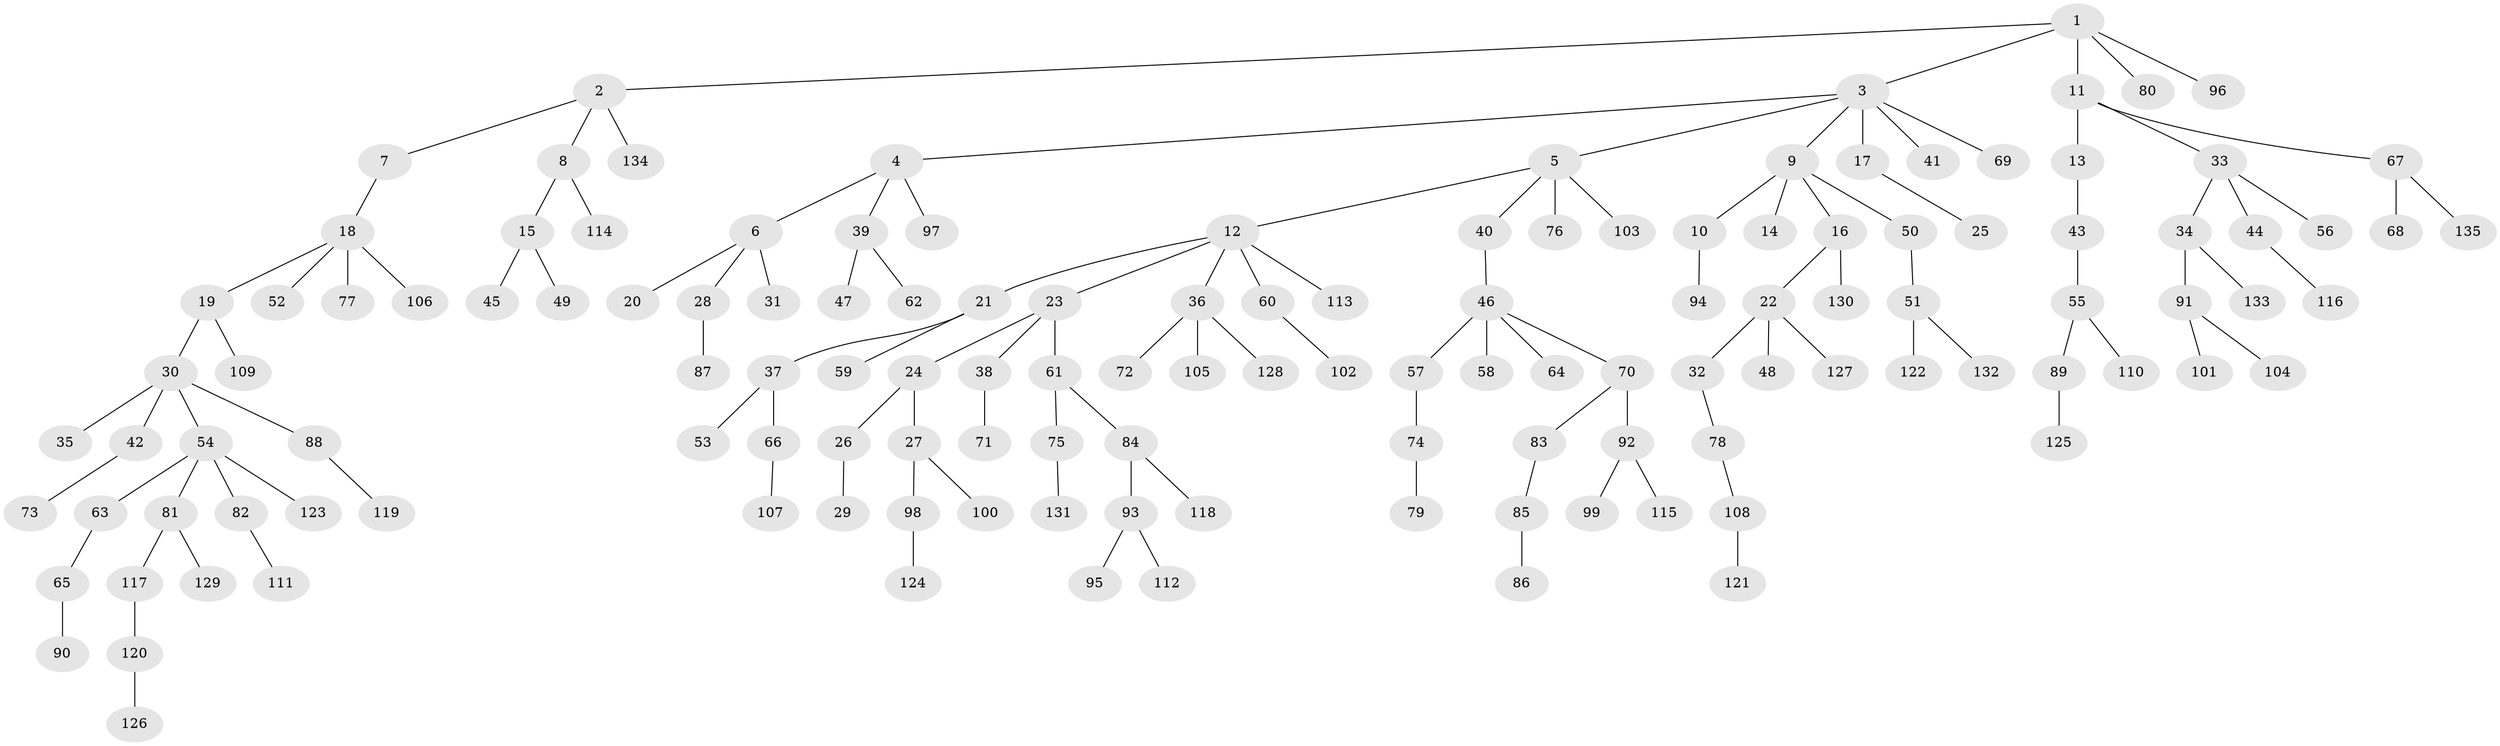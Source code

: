 // Generated by graph-tools (version 1.1) at 2025/50/03/09/25 03:50:26]
// undirected, 135 vertices, 134 edges
graph export_dot {
graph [start="1"]
  node [color=gray90,style=filled];
  1;
  2;
  3;
  4;
  5;
  6;
  7;
  8;
  9;
  10;
  11;
  12;
  13;
  14;
  15;
  16;
  17;
  18;
  19;
  20;
  21;
  22;
  23;
  24;
  25;
  26;
  27;
  28;
  29;
  30;
  31;
  32;
  33;
  34;
  35;
  36;
  37;
  38;
  39;
  40;
  41;
  42;
  43;
  44;
  45;
  46;
  47;
  48;
  49;
  50;
  51;
  52;
  53;
  54;
  55;
  56;
  57;
  58;
  59;
  60;
  61;
  62;
  63;
  64;
  65;
  66;
  67;
  68;
  69;
  70;
  71;
  72;
  73;
  74;
  75;
  76;
  77;
  78;
  79;
  80;
  81;
  82;
  83;
  84;
  85;
  86;
  87;
  88;
  89;
  90;
  91;
  92;
  93;
  94;
  95;
  96;
  97;
  98;
  99;
  100;
  101;
  102;
  103;
  104;
  105;
  106;
  107;
  108;
  109;
  110;
  111;
  112;
  113;
  114;
  115;
  116;
  117;
  118;
  119;
  120;
  121;
  122;
  123;
  124;
  125;
  126;
  127;
  128;
  129;
  130;
  131;
  132;
  133;
  134;
  135;
  1 -- 2;
  1 -- 3;
  1 -- 11;
  1 -- 80;
  1 -- 96;
  2 -- 7;
  2 -- 8;
  2 -- 134;
  3 -- 4;
  3 -- 5;
  3 -- 9;
  3 -- 17;
  3 -- 41;
  3 -- 69;
  4 -- 6;
  4 -- 39;
  4 -- 97;
  5 -- 12;
  5 -- 40;
  5 -- 76;
  5 -- 103;
  6 -- 20;
  6 -- 28;
  6 -- 31;
  7 -- 18;
  8 -- 15;
  8 -- 114;
  9 -- 10;
  9 -- 14;
  9 -- 16;
  9 -- 50;
  10 -- 94;
  11 -- 13;
  11 -- 33;
  11 -- 67;
  12 -- 21;
  12 -- 23;
  12 -- 36;
  12 -- 60;
  12 -- 113;
  13 -- 43;
  15 -- 45;
  15 -- 49;
  16 -- 22;
  16 -- 130;
  17 -- 25;
  18 -- 19;
  18 -- 52;
  18 -- 77;
  18 -- 106;
  19 -- 30;
  19 -- 109;
  21 -- 37;
  21 -- 59;
  22 -- 32;
  22 -- 48;
  22 -- 127;
  23 -- 24;
  23 -- 38;
  23 -- 61;
  24 -- 26;
  24 -- 27;
  26 -- 29;
  27 -- 98;
  27 -- 100;
  28 -- 87;
  30 -- 35;
  30 -- 42;
  30 -- 54;
  30 -- 88;
  32 -- 78;
  33 -- 34;
  33 -- 44;
  33 -- 56;
  34 -- 91;
  34 -- 133;
  36 -- 72;
  36 -- 105;
  36 -- 128;
  37 -- 53;
  37 -- 66;
  38 -- 71;
  39 -- 47;
  39 -- 62;
  40 -- 46;
  42 -- 73;
  43 -- 55;
  44 -- 116;
  46 -- 57;
  46 -- 58;
  46 -- 64;
  46 -- 70;
  50 -- 51;
  51 -- 122;
  51 -- 132;
  54 -- 63;
  54 -- 81;
  54 -- 82;
  54 -- 123;
  55 -- 89;
  55 -- 110;
  57 -- 74;
  60 -- 102;
  61 -- 75;
  61 -- 84;
  63 -- 65;
  65 -- 90;
  66 -- 107;
  67 -- 68;
  67 -- 135;
  70 -- 83;
  70 -- 92;
  74 -- 79;
  75 -- 131;
  78 -- 108;
  81 -- 117;
  81 -- 129;
  82 -- 111;
  83 -- 85;
  84 -- 93;
  84 -- 118;
  85 -- 86;
  88 -- 119;
  89 -- 125;
  91 -- 101;
  91 -- 104;
  92 -- 99;
  92 -- 115;
  93 -- 95;
  93 -- 112;
  98 -- 124;
  108 -- 121;
  117 -- 120;
  120 -- 126;
}
